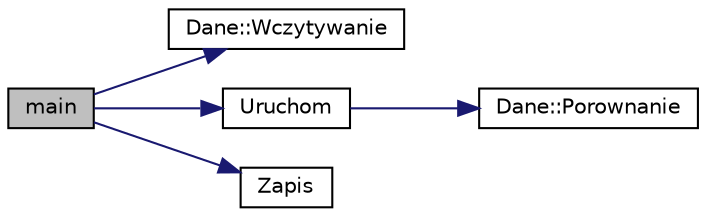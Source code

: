 digraph G
{
  edge [fontname="Helvetica",fontsize="10",labelfontname="Helvetica",labelfontsize="10"];
  node [fontname="Helvetica",fontsize="10",shape=record];
  rankdir="LR";
  Node1 [label="main",height=0.2,width=0.4,color="black", fillcolor="grey75", style="filled" fontcolor="black"];
  Node1 -> Node2 [color="midnightblue",fontsize="10",style="solid",fontname="Helvetica"];
  Node2 [label="Dane::Wczytywanie",height=0.2,width=0.4,color="black", fillcolor="white", style="filled",URL="$class_dane.html#a9866194fa136e3ae90a72124fd2dc8cc",tooltip="Wczytuje dane z pliku."];
  Node1 -> Node3 [color="midnightblue",fontsize="10",style="solid",fontname="Helvetica"];
  Node3 [label="Uruchom",height=0.2,width=0.4,color="black", fillcolor="white", style="filled",URL="$funkcje_8hh.html#ac1e549037ac5915fb1018a206697594d",tooltip="Funkcja uruchamiajaca algorytm."];
  Node3 -> Node4 [color="midnightblue",fontsize="10",style="solid",fontname="Helvetica"];
  Node4 [label="Dane::Porownanie",height=0.2,width=0.4,color="black", fillcolor="white", style="filled",URL="$class_dane.html#a83f86229196e9c4349433e18e89b2e3d",tooltip="Porownuje dwa obiekty klasy Dane."];
  Node1 -> Node5 [color="midnightblue",fontsize="10",style="solid",fontname="Helvetica"];
  Node5 [label="Zapis",height=0.2,width=0.4,color="black", fillcolor="white", style="filled",URL="$funkcje_8hh.html#a26b47c1c0a853ec6e39c299da7eff8b3",tooltip="Funkcja zapisujaca do pliku."];
}
